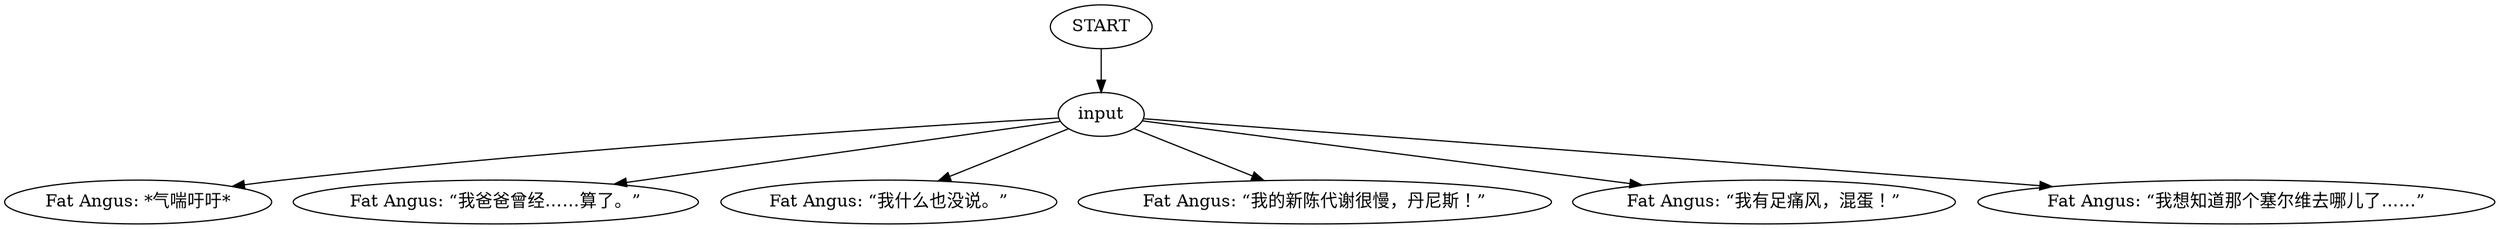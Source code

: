 # WHIRLING F1 / ANGUS barks
# Angus barks:
# ==================================================
digraph G {
	  0 [label="START"];
	  1 [label="input"];
	  2 [label="Fat Angus: *气喘吁吁*"];
	  4 [label="Fat Angus: “我爸爸曾经……算了。”"];
	  5 [label="Fat Angus: “我什么也没说。”"];
	  6 [label="Fat Angus: “我的新陈代谢很慢，丹尼斯！”"];
	  7 [label="Fat Angus: “我有足痛风，混蛋！”"];
	  8 [label="Fat Angus: “我想知道那个塞尔维去哪儿了……”"];
	  0 -> 1
	  1 -> 2
	  1 -> 4
	  1 -> 5
	  1 -> 6
	  1 -> 7
	  1 -> 8
}

